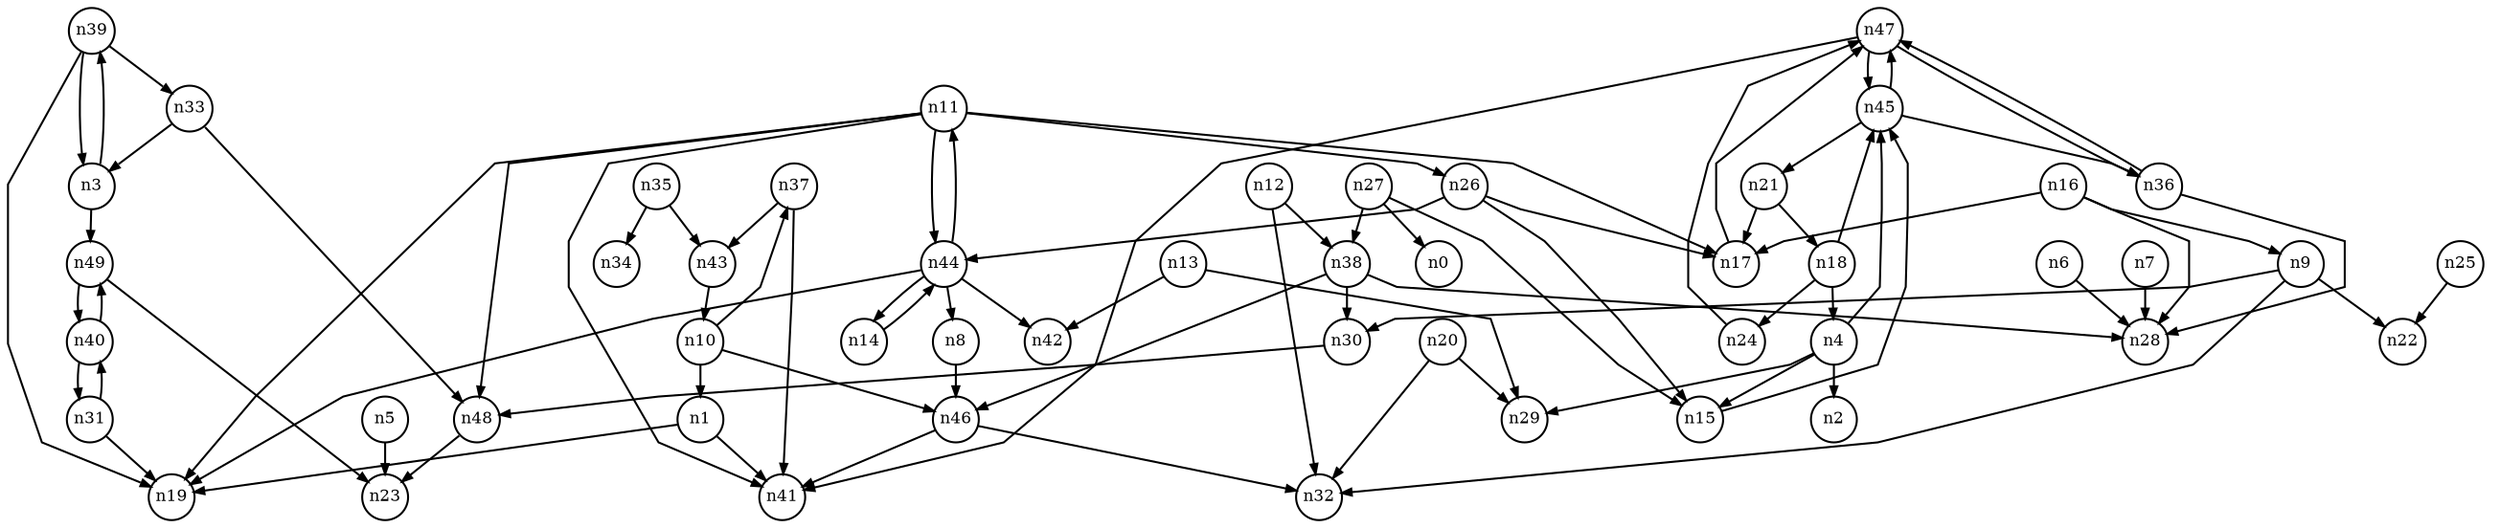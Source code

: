 digraph G{
splines=polyline;
ranksep=0.22;
nodesep=0.22;
nodesize=0.16;
fontsize=8
edge [arrowsize=0.5]
node [fontsize=8 shape=circle width=0.32 fixedsize=shape];

n1 -> n19
n1 -> n41
n39 -> n19
n39 -> n33
n39 -> n3
n3 -> n39
n3 -> n49
n49 -> n23
n49 -> n40
n4 -> n2
n4 -> n15
n4 -> n29
n4 -> n45
n15 -> n45
n5 -> n23
n6 -> n28
n7 -> n28
n46 -> n32
n46 -> n41
n8 -> n46
n9 -> n22
n9 -> n30
n9 -> n32
n30 -> n48
n10 -> n1
n10 -> n37
n10 -> n46
n37 -> n41
n37 -> n43
n17 -> n47
n11 -> n17
n11 -> n19
n11 -> n26
n11 -> n41
n11 -> n48
n11 -> n44
n26 -> n15
n26 -> n17
n26 -> n44
n48 -> n23
n12 -> n32
n12 -> n38
n38 -> n28
n38 -> n30
n38 -> n46
n13 -> n29
n13 -> n42
n16 -> n9
n16 -> n17
n16 -> n28
n18 -> n4
n18 -> n24
n18 -> n45
n24 -> n47
n20 -> n29
n20 -> n32
n21 -> n17
n21 -> n18
n25 -> n22
n27 -> n0
n27 -> n15
n27 -> n38
n31 -> n19
n31 -> n40
n33 -> n48
n33 -> n3
n35 -> n34
n35 -> n43
n43 -> n10
n36 -> n28
n36 -> n47
n40 -> n31
n40 -> n49
n44 -> n8
n44 -> n11
n44 -> n14
n44 -> n19
n44 -> n42
n14 -> n44
n45 -> n21
n45 -> n36
n45 -> n47
n47 -> n36
n47 -> n41
n47 -> n45
}
